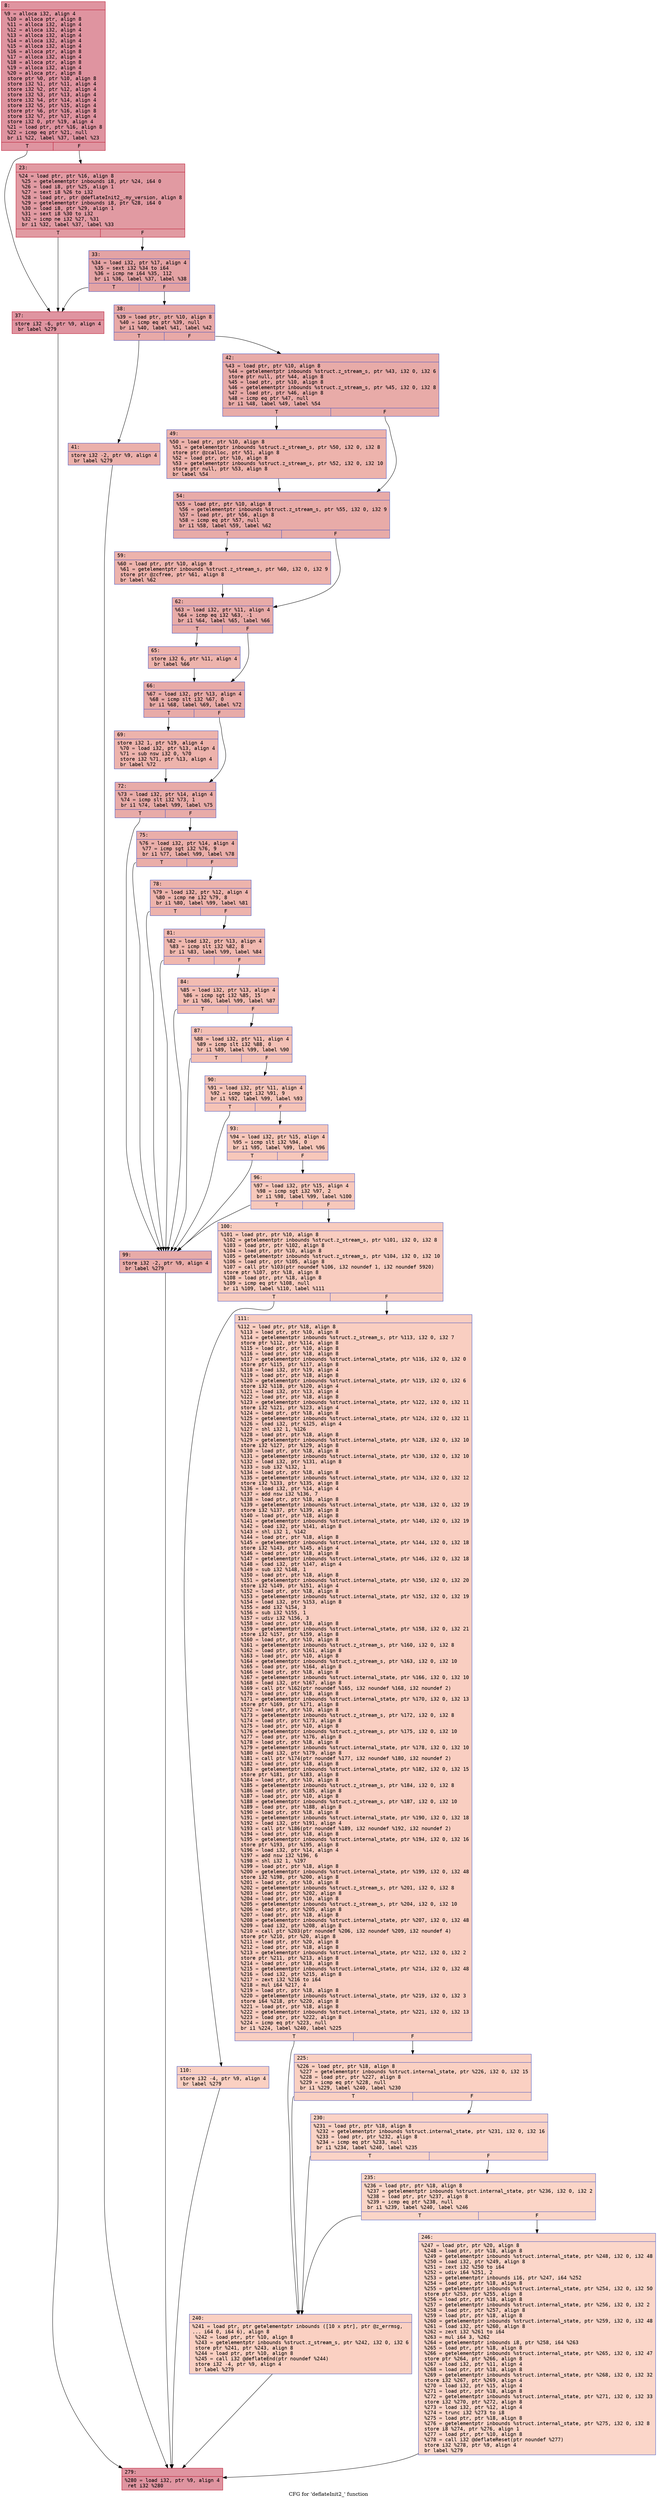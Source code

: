 digraph "CFG for 'deflateInit2_' function" {
	label="CFG for 'deflateInit2_' function";

	Node0x600000a261c0 [shape=record,color="#b70d28ff", style=filled, fillcolor="#b70d2870" fontname="Courier",label="{8:\l|  %9 = alloca i32, align 4\l  %10 = alloca ptr, align 8\l  %11 = alloca i32, align 4\l  %12 = alloca i32, align 4\l  %13 = alloca i32, align 4\l  %14 = alloca i32, align 4\l  %15 = alloca i32, align 4\l  %16 = alloca ptr, align 8\l  %17 = alloca i32, align 4\l  %18 = alloca ptr, align 8\l  %19 = alloca i32, align 4\l  %20 = alloca ptr, align 8\l  store ptr %0, ptr %10, align 8\l  store i32 %1, ptr %11, align 4\l  store i32 %2, ptr %12, align 4\l  store i32 %3, ptr %13, align 4\l  store i32 %4, ptr %14, align 4\l  store i32 %5, ptr %15, align 4\l  store ptr %6, ptr %16, align 8\l  store i32 %7, ptr %17, align 4\l  store i32 0, ptr %19, align 4\l  %21 = load ptr, ptr %16, align 8\l  %22 = icmp eq ptr %21, null\l  br i1 %22, label %37, label %23\l|{<s0>T|<s1>F}}"];
	Node0x600000a261c0:s0 -> Node0x600000a262b0[tooltip="8 -> 37\nProbability 37.50%" ];
	Node0x600000a261c0:s1 -> Node0x600000a26210[tooltip="8 -> 23\nProbability 62.50%" ];
	Node0x600000a26210 [shape=record,color="#b70d28ff", style=filled, fillcolor="#bb1b2c70" fontname="Courier",label="{23:\l|  %24 = load ptr, ptr %16, align 8\l  %25 = getelementptr inbounds i8, ptr %24, i64 0\l  %26 = load i8, ptr %25, align 1\l  %27 = sext i8 %26 to i32\l  %28 = load ptr, ptr @deflateInit2_.my_version, align 8\l  %29 = getelementptr inbounds i8, ptr %28, i64 0\l  %30 = load i8, ptr %29, align 1\l  %31 = sext i8 %30 to i32\l  %32 = icmp ne i32 %27, %31\l  br i1 %32, label %37, label %33\l|{<s0>T|<s1>F}}"];
	Node0x600000a26210:s0 -> Node0x600000a262b0[tooltip="23 -> 37\nProbability 50.00%" ];
	Node0x600000a26210:s1 -> Node0x600000a26260[tooltip="23 -> 33\nProbability 50.00%" ];
	Node0x600000a26260 [shape=record,color="#3d50c3ff", style=filled, fillcolor="#c32e3170" fontname="Courier",label="{33:\l|  %34 = load i32, ptr %17, align 4\l  %35 = sext i32 %34 to i64\l  %36 = icmp ne i64 %35, 112\l  br i1 %36, label %37, label %38\l|{<s0>T|<s1>F}}"];
	Node0x600000a26260:s0 -> Node0x600000a262b0[tooltip="33 -> 37\nProbability 50.00%" ];
	Node0x600000a26260:s1 -> Node0x600000a26300[tooltip="33 -> 38\nProbability 50.00%" ];
	Node0x600000a262b0 [shape=record,color="#b70d28ff", style=filled, fillcolor="#b70d2870" fontname="Courier",label="{37:\l|  store i32 -6, ptr %9, align 4\l  br label %279\l}"];
	Node0x600000a262b0 -> Node0x600000a26bc0[tooltip="37 -> 279\nProbability 100.00%" ];
	Node0x600000a26300 [shape=record,color="#3d50c3ff", style=filled, fillcolor="#ca3b3770" fontname="Courier",label="{38:\l|  %39 = load ptr, ptr %10, align 8\l  %40 = icmp eq ptr %39, null\l  br i1 %40, label %41, label %42\l|{<s0>T|<s1>F}}"];
	Node0x600000a26300:s0 -> Node0x600000a26350[tooltip="38 -> 41\nProbability 37.50%" ];
	Node0x600000a26300:s1 -> Node0x600000a263a0[tooltip="38 -> 42\nProbability 62.50%" ];
	Node0x600000a26350 [shape=record,color="#3d50c3ff", style=filled, fillcolor="#d24b4070" fontname="Courier",label="{41:\l|  store i32 -2, ptr %9, align 4\l  br label %279\l}"];
	Node0x600000a26350 -> Node0x600000a26bc0[tooltip="41 -> 279\nProbability 100.00%" ];
	Node0x600000a263a0 [shape=record,color="#3d50c3ff", style=filled, fillcolor="#cc403a70" fontname="Courier",label="{42:\l|  %43 = load ptr, ptr %10, align 8\l  %44 = getelementptr inbounds %struct.z_stream_s, ptr %43, i32 0, i32 6\l  store ptr null, ptr %44, align 8\l  %45 = load ptr, ptr %10, align 8\l  %46 = getelementptr inbounds %struct.z_stream_s, ptr %45, i32 0, i32 8\l  %47 = load ptr, ptr %46, align 8\l  %48 = icmp eq ptr %47, null\l  br i1 %48, label %49, label %54\l|{<s0>T|<s1>F}}"];
	Node0x600000a263a0:s0 -> Node0x600000a263f0[tooltip="42 -> 49\nProbability 37.50%" ];
	Node0x600000a263a0:s1 -> Node0x600000a26440[tooltip="42 -> 54\nProbability 62.50%" ];
	Node0x600000a263f0 [shape=record,color="#3d50c3ff", style=filled, fillcolor="#d6524470" fontname="Courier",label="{49:\l|  %50 = load ptr, ptr %10, align 8\l  %51 = getelementptr inbounds %struct.z_stream_s, ptr %50, i32 0, i32 8\l  store ptr @zcalloc, ptr %51, align 8\l  %52 = load ptr, ptr %10, align 8\l  %53 = getelementptr inbounds %struct.z_stream_s, ptr %52, i32 0, i32 10\l  store ptr null, ptr %53, align 8\l  br label %54\l}"];
	Node0x600000a263f0 -> Node0x600000a26440[tooltip="49 -> 54\nProbability 100.00%" ];
	Node0x600000a26440 [shape=record,color="#3d50c3ff", style=filled, fillcolor="#cc403a70" fontname="Courier",label="{54:\l|  %55 = load ptr, ptr %10, align 8\l  %56 = getelementptr inbounds %struct.z_stream_s, ptr %55, i32 0, i32 9\l  %57 = load ptr, ptr %56, align 8\l  %58 = icmp eq ptr %57, null\l  br i1 %58, label %59, label %62\l|{<s0>T|<s1>F}}"];
	Node0x600000a26440:s0 -> Node0x600000a26490[tooltip="54 -> 59\nProbability 37.50%" ];
	Node0x600000a26440:s1 -> Node0x600000a264e0[tooltip="54 -> 62\nProbability 62.50%" ];
	Node0x600000a26490 [shape=record,color="#3d50c3ff", style=filled, fillcolor="#d6524470" fontname="Courier",label="{59:\l|  %60 = load ptr, ptr %10, align 8\l  %61 = getelementptr inbounds %struct.z_stream_s, ptr %60, i32 0, i32 9\l  store ptr @zcfree, ptr %61, align 8\l  br label %62\l}"];
	Node0x600000a26490 -> Node0x600000a264e0[tooltip="59 -> 62\nProbability 100.00%" ];
	Node0x600000a264e0 [shape=record,color="#3d50c3ff", style=filled, fillcolor="#cc403a70" fontname="Courier",label="{62:\l|  %63 = load i32, ptr %11, align 4\l  %64 = icmp eq i32 %63, -1\l  br i1 %64, label %65, label %66\l|{<s0>T|<s1>F}}"];
	Node0x600000a264e0:s0 -> Node0x600000a26530[tooltip="62 -> 65\nProbability 37.50%" ];
	Node0x600000a264e0:s1 -> Node0x600000a26580[tooltip="62 -> 66\nProbability 62.50%" ];
	Node0x600000a26530 [shape=record,color="#3d50c3ff", style=filled, fillcolor="#d6524470" fontname="Courier",label="{65:\l|  store i32 6, ptr %11, align 4\l  br label %66\l}"];
	Node0x600000a26530 -> Node0x600000a26580[tooltip="65 -> 66\nProbability 100.00%" ];
	Node0x600000a26580 [shape=record,color="#3d50c3ff", style=filled, fillcolor="#cc403a70" fontname="Courier",label="{66:\l|  %67 = load i32, ptr %13, align 4\l  %68 = icmp slt i32 %67, 0\l  br i1 %68, label %69, label %72\l|{<s0>T|<s1>F}}"];
	Node0x600000a26580:s0 -> Node0x600000a265d0[tooltip="66 -> 69\nProbability 37.50%" ];
	Node0x600000a26580:s1 -> Node0x600000a26620[tooltip="66 -> 72\nProbability 62.50%" ];
	Node0x600000a265d0 [shape=record,color="#3d50c3ff", style=filled, fillcolor="#d6524470" fontname="Courier",label="{69:\l|  store i32 1, ptr %19, align 4\l  %70 = load i32, ptr %13, align 4\l  %71 = sub nsw i32 0, %70\l  store i32 %71, ptr %13, align 4\l  br label %72\l}"];
	Node0x600000a265d0 -> Node0x600000a26620[tooltip="69 -> 72\nProbability 100.00%" ];
	Node0x600000a26620 [shape=record,color="#3d50c3ff", style=filled, fillcolor="#cc403a70" fontname="Courier",label="{72:\l|  %73 = load i32, ptr %14, align 4\l  %74 = icmp slt i32 %73, 1\l  br i1 %74, label %99, label %75\l|{<s0>T|<s1>F}}"];
	Node0x600000a26620:s0 -> Node0x600000a268f0[tooltip="72 -> 99\nProbability 37.50%" ];
	Node0x600000a26620:s1 -> Node0x600000a26670[tooltip="72 -> 75\nProbability 62.50%" ];
	Node0x600000a26670 [shape=record,color="#3d50c3ff", style=filled, fillcolor="#d0473d70" fontname="Courier",label="{75:\l|  %76 = load i32, ptr %14, align 4\l  %77 = icmp sgt i32 %76, 9\l  br i1 %77, label %99, label %78\l|{<s0>T|<s1>F}}"];
	Node0x600000a26670:s0 -> Node0x600000a268f0[tooltip="75 -> 99\nProbability 50.00%" ];
	Node0x600000a26670:s1 -> Node0x600000a266c0[tooltip="75 -> 78\nProbability 50.00%" ];
	Node0x600000a266c0 [shape=record,color="#3d50c3ff", style=filled, fillcolor="#d6524470" fontname="Courier",label="{78:\l|  %79 = load i32, ptr %12, align 4\l  %80 = icmp ne i32 %79, 8\l  br i1 %80, label %99, label %81\l|{<s0>T|<s1>F}}"];
	Node0x600000a266c0:s0 -> Node0x600000a268f0[tooltip="78 -> 99\nProbability 50.00%" ];
	Node0x600000a266c0:s1 -> Node0x600000a26710[tooltip="78 -> 81\nProbability 50.00%" ];
	Node0x600000a26710 [shape=record,color="#3d50c3ff", style=filled, fillcolor="#dc5d4a70" fontname="Courier",label="{81:\l|  %82 = load i32, ptr %13, align 4\l  %83 = icmp slt i32 %82, 8\l  br i1 %83, label %99, label %84\l|{<s0>T|<s1>F}}"];
	Node0x600000a26710:s0 -> Node0x600000a268f0[tooltip="81 -> 99\nProbability 50.00%" ];
	Node0x600000a26710:s1 -> Node0x600000a26760[tooltip="81 -> 84\nProbability 50.00%" ];
	Node0x600000a26760 [shape=record,color="#3d50c3ff", style=filled, fillcolor="#e1675170" fontname="Courier",label="{84:\l|  %85 = load i32, ptr %13, align 4\l  %86 = icmp sgt i32 %85, 15\l  br i1 %86, label %99, label %87\l|{<s0>T|<s1>F}}"];
	Node0x600000a26760:s0 -> Node0x600000a268f0[tooltip="84 -> 99\nProbability 50.00%" ];
	Node0x600000a26760:s1 -> Node0x600000a267b0[tooltip="84 -> 87\nProbability 50.00%" ];
	Node0x600000a267b0 [shape=record,color="#3d50c3ff", style=filled, fillcolor="#e5705870" fontname="Courier",label="{87:\l|  %88 = load i32, ptr %11, align 4\l  %89 = icmp slt i32 %88, 0\l  br i1 %89, label %99, label %90\l|{<s0>T|<s1>F}}"];
	Node0x600000a267b0:s0 -> Node0x600000a268f0[tooltip="87 -> 99\nProbability 37.50%" ];
	Node0x600000a267b0:s1 -> Node0x600000a26800[tooltip="87 -> 90\nProbability 62.50%" ];
	Node0x600000a26800 [shape=record,color="#3d50c3ff", style=filled, fillcolor="#e8765c70" fontname="Courier",label="{90:\l|  %91 = load i32, ptr %11, align 4\l  %92 = icmp sgt i32 %91, 9\l  br i1 %92, label %99, label %93\l|{<s0>T|<s1>F}}"];
	Node0x600000a26800:s0 -> Node0x600000a268f0[tooltip="90 -> 99\nProbability 50.00%" ];
	Node0x600000a26800:s1 -> Node0x600000a26850[tooltip="90 -> 93\nProbability 50.00%" ];
	Node0x600000a26850 [shape=record,color="#3d50c3ff", style=filled, fillcolor="#ec7f6370" fontname="Courier",label="{93:\l|  %94 = load i32, ptr %15, align 4\l  %95 = icmp slt i32 %94, 0\l  br i1 %95, label %99, label %96\l|{<s0>T|<s1>F}}"];
	Node0x600000a26850:s0 -> Node0x600000a268f0[tooltip="93 -> 99\nProbability 37.50%" ];
	Node0x600000a26850:s1 -> Node0x600000a268a0[tooltip="93 -> 96\nProbability 62.50%" ];
	Node0x600000a268a0 [shape=record,color="#3d50c3ff", style=filled, fillcolor="#ed836670" fontname="Courier",label="{96:\l|  %97 = load i32, ptr %15, align 4\l  %98 = icmp sgt i32 %97, 2\l  br i1 %98, label %99, label %100\l|{<s0>T|<s1>F}}"];
	Node0x600000a268a0:s0 -> Node0x600000a268f0[tooltip="96 -> 99\nProbability 50.00%" ];
	Node0x600000a268a0:s1 -> Node0x600000a26940[tooltip="96 -> 100\nProbability 50.00%" ];
	Node0x600000a268f0 [shape=record,color="#3d50c3ff", style=filled, fillcolor="#cc403a70" fontname="Courier",label="{99:\l|  store i32 -2, ptr %9, align 4\l  br label %279\l}"];
	Node0x600000a268f0 -> Node0x600000a26bc0[tooltip="99 -> 279\nProbability 100.00%" ];
	Node0x600000a26940 [shape=record,color="#3d50c3ff", style=filled, fillcolor="#f08b6e70" fontname="Courier",label="{100:\l|  %101 = load ptr, ptr %10, align 8\l  %102 = getelementptr inbounds %struct.z_stream_s, ptr %101, i32 0, i32 8\l  %103 = load ptr, ptr %102, align 8\l  %104 = load ptr, ptr %10, align 8\l  %105 = getelementptr inbounds %struct.z_stream_s, ptr %104, i32 0, i32 10\l  %106 = load ptr, ptr %105, align 8\l  %107 = call ptr %103(ptr noundef %106, i32 noundef 1, i32 noundef 5920)\l  store ptr %107, ptr %18, align 8\l  %108 = load ptr, ptr %18, align 8\l  %109 = icmp eq ptr %108, null\l  br i1 %109, label %110, label %111\l|{<s0>T|<s1>F}}"];
	Node0x600000a26940:s0 -> Node0x600000a26990[tooltip="100 -> 110\nProbability 37.50%" ];
	Node0x600000a26940:s1 -> Node0x600000a269e0[tooltip="100 -> 111\nProbability 62.50%" ];
	Node0x600000a26990 [shape=record,color="#3d50c3ff", style=filled, fillcolor="#f3947570" fontname="Courier",label="{110:\l|  store i32 -4, ptr %9, align 4\l  br label %279\l}"];
	Node0x600000a26990 -> Node0x600000a26bc0[tooltip="110 -> 279\nProbability 100.00%" ];
	Node0x600000a269e0 [shape=record,color="#3d50c3ff", style=filled, fillcolor="#f2907270" fontname="Courier",label="{111:\l|  %112 = load ptr, ptr %18, align 8\l  %113 = load ptr, ptr %10, align 8\l  %114 = getelementptr inbounds %struct.z_stream_s, ptr %113, i32 0, i32 7\l  store ptr %112, ptr %114, align 8\l  %115 = load ptr, ptr %10, align 8\l  %116 = load ptr, ptr %18, align 8\l  %117 = getelementptr inbounds %struct.internal_state, ptr %116, i32 0, i32 0\l  store ptr %115, ptr %117, align 8\l  %118 = load i32, ptr %19, align 4\l  %119 = load ptr, ptr %18, align 8\l  %120 = getelementptr inbounds %struct.internal_state, ptr %119, i32 0, i32 6\l  store i32 %118, ptr %120, align 4\l  %121 = load i32, ptr %13, align 4\l  %122 = load ptr, ptr %18, align 8\l  %123 = getelementptr inbounds %struct.internal_state, ptr %122, i32 0, i32 11\l  store i32 %121, ptr %123, align 4\l  %124 = load ptr, ptr %18, align 8\l  %125 = getelementptr inbounds %struct.internal_state, ptr %124, i32 0, i32 11\l  %126 = load i32, ptr %125, align 4\l  %127 = shl i32 1, %126\l  %128 = load ptr, ptr %18, align 8\l  %129 = getelementptr inbounds %struct.internal_state, ptr %128, i32 0, i32 10\l  store i32 %127, ptr %129, align 8\l  %130 = load ptr, ptr %18, align 8\l  %131 = getelementptr inbounds %struct.internal_state, ptr %130, i32 0, i32 10\l  %132 = load i32, ptr %131, align 8\l  %133 = sub i32 %132, 1\l  %134 = load ptr, ptr %18, align 8\l  %135 = getelementptr inbounds %struct.internal_state, ptr %134, i32 0, i32 12\l  store i32 %133, ptr %135, align 8\l  %136 = load i32, ptr %14, align 4\l  %137 = add nsw i32 %136, 7\l  %138 = load ptr, ptr %18, align 8\l  %139 = getelementptr inbounds %struct.internal_state, ptr %138, i32 0, i32 19\l  store i32 %137, ptr %139, align 8\l  %140 = load ptr, ptr %18, align 8\l  %141 = getelementptr inbounds %struct.internal_state, ptr %140, i32 0, i32 19\l  %142 = load i32, ptr %141, align 8\l  %143 = shl i32 1, %142\l  %144 = load ptr, ptr %18, align 8\l  %145 = getelementptr inbounds %struct.internal_state, ptr %144, i32 0, i32 18\l  store i32 %143, ptr %145, align 4\l  %146 = load ptr, ptr %18, align 8\l  %147 = getelementptr inbounds %struct.internal_state, ptr %146, i32 0, i32 18\l  %148 = load i32, ptr %147, align 4\l  %149 = sub i32 %148, 1\l  %150 = load ptr, ptr %18, align 8\l  %151 = getelementptr inbounds %struct.internal_state, ptr %150, i32 0, i32 20\l  store i32 %149, ptr %151, align 4\l  %152 = load ptr, ptr %18, align 8\l  %153 = getelementptr inbounds %struct.internal_state, ptr %152, i32 0, i32 19\l  %154 = load i32, ptr %153, align 8\l  %155 = add i32 %154, 3\l  %156 = sub i32 %155, 1\l  %157 = udiv i32 %156, 3\l  %158 = load ptr, ptr %18, align 8\l  %159 = getelementptr inbounds %struct.internal_state, ptr %158, i32 0, i32 21\l  store i32 %157, ptr %159, align 8\l  %160 = load ptr, ptr %10, align 8\l  %161 = getelementptr inbounds %struct.z_stream_s, ptr %160, i32 0, i32 8\l  %162 = load ptr, ptr %161, align 8\l  %163 = load ptr, ptr %10, align 8\l  %164 = getelementptr inbounds %struct.z_stream_s, ptr %163, i32 0, i32 10\l  %165 = load ptr, ptr %164, align 8\l  %166 = load ptr, ptr %18, align 8\l  %167 = getelementptr inbounds %struct.internal_state, ptr %166, i32 0, i32 10\l  %168 = load i32, ptr %167, align 8\l  %169 = call ptr %162(ptr noundef %165, i32 noundef %168, i32 noundef 2)\l  %170 = load ptr, ptr %18, align 8\l  %171 = getelementptr inbounds %struct.internal_state, ptr %170, i32 0, i32 13\l  store ptr %169, ptr %171, align 8\l  %172 = load ptr, ptr %10, align 8\l  %173 = getelementptr inbounds %struct.z_stream_s, ptr %172, i32 0, i32 8\l  %174 = load ptr, ptr %173, align 8\l  %175 = load ptr, ptr %10, align 8\l  %176 = getelementptr inbounds %struct.z_stream_s, ptr %175, i32 0, i32 10\l  %177 = load ptr, ptr %176, align 8\l  %178 = load ptr, ptr %18, align 8\l  %179 = getelementptr inbounds %struct.internal_state, ptr %178, i32 0, i32 10\l  %180 = load i32, ptr %179, align 8\l  %181 = call ptr %174(ptr noundef %177, i32 noundef %180, i32 noundef 2)\l  %182 = load ptr, ptr %18, align 8\l  %183 = getelementptr inbounds %struct.internal_state, ptr %182, i32 0, i32 15\l  store ptr %181, ptr %183, align 8\l  %184 = load ptr, ptr %10, align 8\l  %185 = getelementptr inbounds %struct.z_stream_s, ptr %184, i32 0, i32 8\l  %186 = load ptr, ptr %185, align 8\l  %187 = load ptr, ptr %10, align 8\l  %188 = getelementptr inbounds %struct.z_stream_s, ptr %187, i32 0, i32 10\l  %189 = load ptr, ptr %188, align 8\l  %190 = load ptr, ptr %18, align 8\l  %191 = getelementptr inbounds %struct.internal_state, ptr %190, i32 0, i32 18\l  %192 = load i32, ptr %191, align 4\l  %193 = call ptr %186(ptr noundef %189, i32 noundef %192, i32 noundef 2)\l  %194 = load ptr, ptr %18, align 8\l  %195 = getelementptr inbounds %struct.internal_state, ptr %194, i32 0, i32 16\l  store ptr %193, ptr %195, align 8\l  %196 = load i32, ptr %14, align 4\l  %197 = add nsw i32 %196, 6\l  %198 = shl i32 1, %197\l  %199 = load ptr, ptr %18, align 8\l  %200 = getelementptr inbounds %struct.internal_state, ptr %199, i32 0, i32 48\l  store i32 %198, ptr %200, align 8\l  %201 = load ptr, ptr %10, align 8\l  %202 = getelementptr inbounds %struct.z_stream_s, ptr %201, i32 0, i32 8\l  %203 = load ptr, ptr %202, align 8\l  %204 = load ptr, ptr %10, align 8\l  %205 = getelementptr inbounds %struct.z_stream_s, ptr %204, i32 0, i32 10\l  %206 = load ptr, ptr %205, align 8\l  %207 = load ptr, ptr %18, align 8\l  %208 = getelementptr inbounds %struct.internal_state, ptr %207, i32 0, i32 48\l  %209 = load i32, ptr %208, align 8\l  %210 = call ptr %203(ptr noundef %206, i32 noundef %209, i32 noundef 4)\l  store ptr %210, ptr %20, align 8\l  %211 = load ptr, ptr %20, align 8\l  %212 = load ptr, ptr %18, align 8\l  %213 = getelementptr inbounds %struct.internal_state, ptr %212, i32 0, i32 2\l  store ptr %211, ptr %213, align 8\l  %214 = load ptr, ptr %18, align 8\l  %215 = getelementptr inbounds %struct.internal_state, ptr %214, i32 0, i32 48\l  %216 = load i32, ptr %215, align 8\l  %217 = zext i32 %216 to i64\l  %218 = mul i64 %217, 4\l  %219 = load ptr, ptr %18, align 8\l  %220 = getelementptr inbounds %struct.internal_state, ptr %219, i32 0, i32 3\l  store i64 %218, ptr %220, align 8\l  %221 = load ptr, ptr %18, align 8\l  %222 = getelementptr inbounds %struct.internal_state, ptr %221, i32 0, i32 13\l  %223 = load ptr, ptr %222, align 8\l  %224 = icmp eq ptr %223, null\l  br i1 %224, label %240, label %225\l|{<s0>T|<s1>F}}"];
	Node0x600000a269e0:s0 -> Node0x600000a26b20[tooltip="111 -> 240\nProbability 37.50%" ];
	Node0x600000a269e0:s1 -> Node0x600000a26a30[tooltip="111 -> 225\nProbability 62.50%" ];
	Node0x600000a26a30 [shape=record,color="#3d50c3ff", style=filled, fillcolor="#f3947570" fontname="Courier",label="{225:\l|  %226 = load ptr, ptr %18, align 8\l  %227 = getelementptr inbounds %struct.internal_state, ptr %226, i32 0, i32 15\l  %228 = load ptr, ptr %227, align 8\l  %229 = icmp eq ptr %228, null\l  br i1 %229, label %240, label %230\l|{<s0>T|<s1>F}}"];
	Node0x600000a26a30:s0 -> Node0x600000a26b20[tooltip="225 -> 240\nProbability 37.50%" ];
	Node0x600000a26a30:s1 -> Node0x600000a26a80[tooltip="225 -> 230\nProbability 62.50%" ];
	Node0x600000a26a80 [shape=record,color="#3d50c3ff", style=filled, fillcolor="#f59c7d70" fontname="Courier",label="{230:\l|  %231 = load ptr, ptr %18, align 8\l  %232 = getelementptr inbounds %struct.internal_state, ptr %231, i32 0, i32 16\l  %233 = load ptr, ptr %232, align 8\l  %234 = icmp eq ptr %233, null\l  br i1 %234, label %240, label %235\l|{<s0>T|<s1>F}}"];
	Node0x600000a26a80:s0 -> Node0x600000a26b20[tooltip="230 -> 240\nProbability 37.50%" ];
	Node0x600000a26a80:s1 -> Node0x600000a26ad0[tooltip="230 -> 235\nProbability 62.50%" ];
	Node0x600000a26ad0 [shape=record,color="#3d50c3ff", style=filled, fillcolor="#f5a08170" fontname="Courier",label="{235:\l|  %236 = load ptr, ptr %18, align 8\l  %237 = getelementptr inbounds %struct.internal_state, ptr %236, i32 0, i32 2\l  %238 = load ptr, ptr %237, align 8\l  %239 = icmp eq ptr %238, null\l  br i1 %239, label %240, label %246\l|{<s0>T|<s1>F}}"];
	Node0x600000a26ad0:s0 -> Node0x600000a26b20[tooltip="235 -> 240\nProbability 37.50%" ];
	Node0x600000a26ad0:s1 -> Node0x600000a26b70[tooltip="235 -> 246\nProbability 62.50%" ];
	Node0x600000a26b20 [shape=record,color="#3d50c3ff", style=filled, fillcolor="#f3947570" fontname="Courier",label="{240:\l|  %241 = load ptr, ptr getelementptr inbounds ([10 x ptr], ptr @z_errmsg,\l... i64 0, i64 6), align 8\l  %242 = load ptr, ptr %10, align 8\l  %243 = getelementptr inbounds %struct.z_stream_s, ptr %242, i32 0, i32 6\l  store ptr %241, ptr %243, align 8\l  %244 = load ptr, ptr %10, align 8\l  %245 = call i32 @deflateEnd(ptr noundef %244)\l  store i32 -4, ptr %9, align 4\l  br label %279\l}"];
	Node0x600000a26b20 -> Node0x600000a26bc0[tooltip="240 -> 279\nProbability 100.00%" ];
	Node0x600000a26b70 [shape=record,color="#3d50c3ff", style=filled, fillcolor="#f6a38570" fontname="Courier",label="{246:\l|  %247 = load ptr, ptr %20, align 8\l  %248 = load ptr, ptr %18, align 8\l  %249 = getelementptr inbounds %struct.internal_state, ptr %248, i32 0, i32 48\l  %250 = load i32, ptr %249, align 8\l  %251 = zext i32 %250 to i64\l  %252 = udiv i64 %251, 2\l  %253 = getelementptr inbounds i16, ptr %247, i64 %252\l  %254 = load ptr, ptr %18, align 8\l  %255 = getelementptr inbounds %struct.internal_state, ptr %254, i32 0, i32 50\l  store ptr %253, ptr %255, align 8\l  %256 = load ptr, ptr %18, align 8\l  %257 = getelementptr inbounds %struct.internal_state, ptr %256, i32 0, i32 2\l  %258 = load ptr, ptr %257, align 8\l  %259 = load ptr, ptr %18, align 8\l  %260 = getelementptr inbounds %struct.internal_state, ptr %259, i32 0, i32 48\l  %261 = load i32, ptr %260, align 8\l  %262 = zext i32 %261 to i64\l  %263 = mul i64 3, %262\l  %264 = getelementptr inbounds i8, ptr %258, i64 %263\l  %265 = load ptr, ptr %18, align 8\l  %266 = getelementptr inbounds %struct.internal_state, ptr %265, i32 0, i32 47\l  store ptr %264, ptr %266, align 8\l  %267 = load i32, ptr %11, align 4\l  %268 = load ptr, ptr %18, align 8\l  %269 = getelementptr inbounds %struct.internal_state, ptr %268, i32 0, i32 32\l  store i32 %267, ptr %269, align 4\l  %270 = load i32, ptr %15, align 4\l  %271 = load ptr, ptr %18, align 8\l  %272 = getelementptr inbounds %struct.internal_state, ptr %271, i32 0, i32 33\l  store i32 %270, ptr %272, align 8\l  %273 = load i32, ptr %12, align 4\l  %274 = trunc i32 %273 to i8\l  %275 = load ptr, ptr %18, align 8\l  %276 = getelementptr inbounds %struct.internal_state, ptr %275, i32 0, i32 8\l  store i8 %274, ptr %276, align 1\l  %277 = load ptr, ptr %10, align 8\l  %278 = call i32 @deflateReset(ptr noundef %277)\l  store i32 %278, ptr %9, align 4\l  br label %279\l}"];
	Node0x600000a26b70 -> Node0x600000a26bc0[tooltip="246 -> 279\nProbability 100.00%" ];
	Node0x600000a26bc0 [shape=record,color="#b70d28ff", style=filled, fillcolor="#b70d2870" fontname="Courier",label="{279:\l|  %280 = load i32, ptr %9, align 4\l  ret i32 %280\l}"];
}
